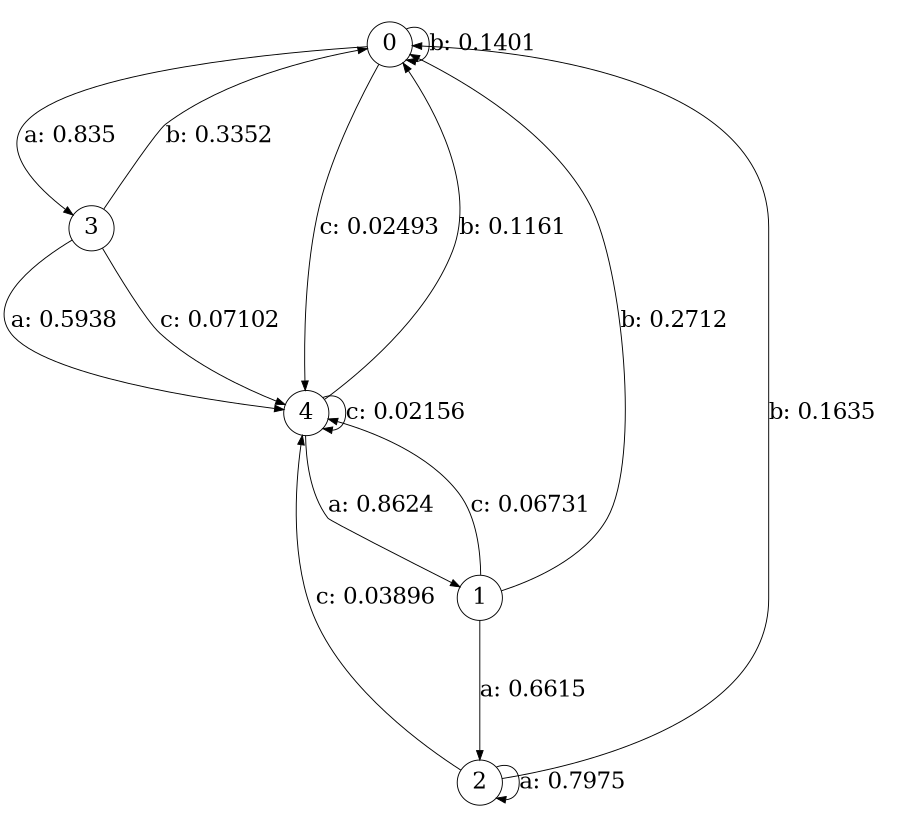 digraph "d6-500nw-t0-cen-SML" {
size = "6,8.5";
ratio = "fill";
node [shape = circle];
node [fontsize = 24];
edge [fontsize = 24];
0 -> 3 [label = "a: 0.835    "];
0 -> 0 [label = "b: 0.1401   "];
0 -> 4 [label = "c: 0.02493  "];
1 -> 2 [label = "a: 0.6615   "];
1 -> 0 [label = "b: 0.2712   "];
1 -> 4 [label = "c: 0.06731  "];
2 -> 2 [label = "a: 0.7975   "];
2 -> 0 [label = "b: 0.1635   "];
2 -> 4 [label = "c: 0.03896  "];
3 -> 4 [label = "a: 0.5938   "];
3 -> 0 [label = "b: 0.3352   "];
3 -> 4 [label = "c: 0.07102  "];
4 -> 1 [label = "a: 0.8624   "];
4 -> 0 [label = "b: 0.1161   "];
4 -> 4 [label = "c: 0.02156  "];
}